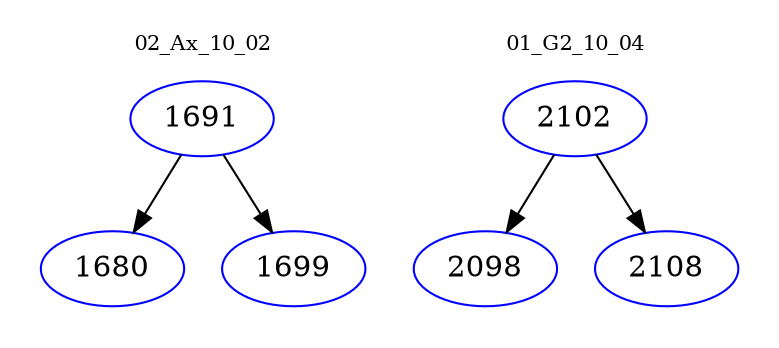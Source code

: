digraph{
subgraph cluster_0 {
color = white
label = "02_Ax_10_02";
fontsize=10;
T0_1691 [label="1691", color="blue"]
T0_1691 -> T0_1680 [color="black"]
T0_1680 [label="1680", color="blue"]
T0_1691 -> T0_1699 [color="black"]
T0_1699 [label="1699", color="blue"]
}
subgraph cluster_1 {
color = white
label = "01_G2_10_04";
fontsize=10;
T1_2102 [label="2102", color="blue"]
T1_2102 -> T1_2098 [color="black"]
T1_2098 [label="2098", color="blue"]
T1_2102 -> T1_2108 [color="black"]
T1_2108 [label="2108", color="blue"]
}
}
